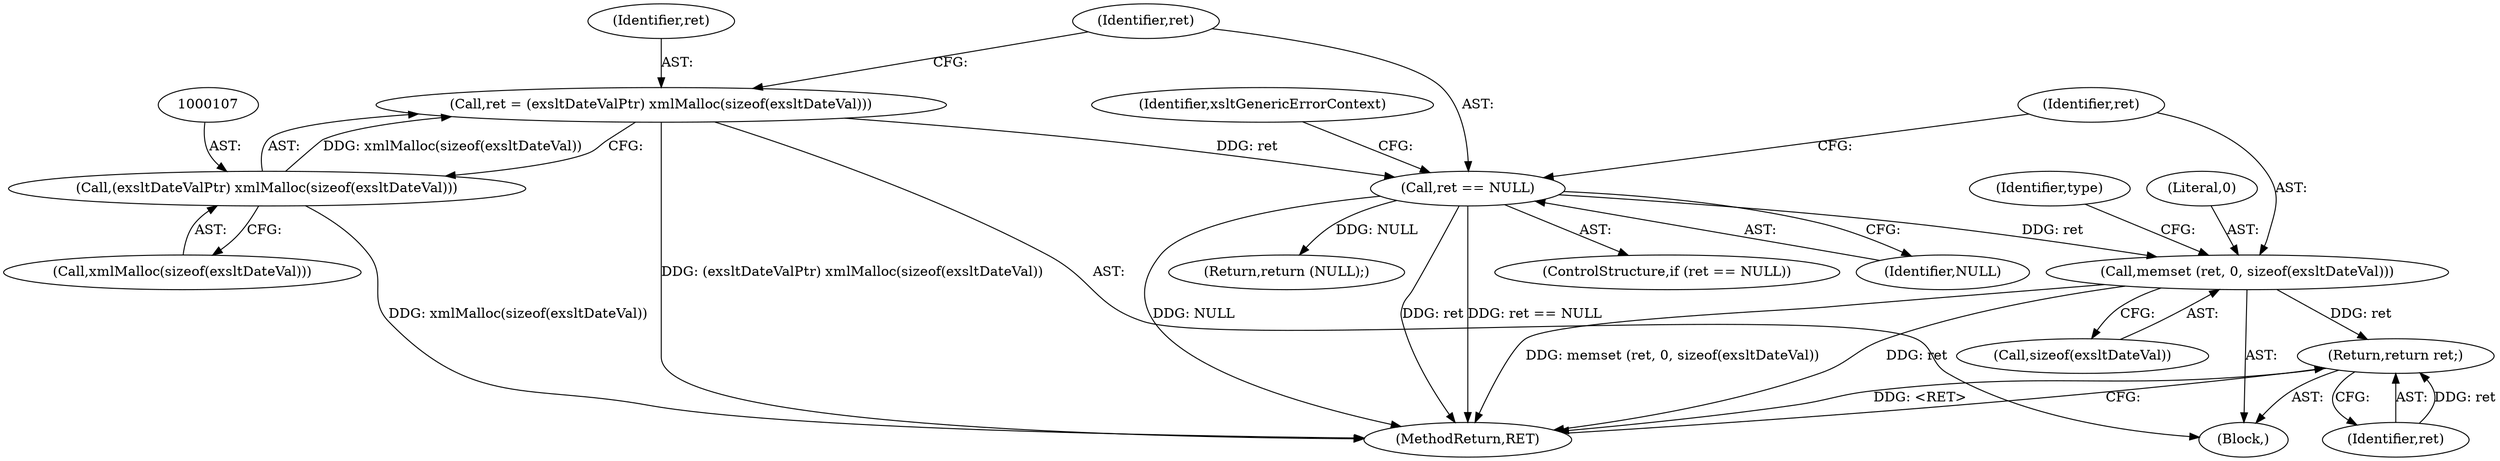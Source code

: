 digraph "0_Chrome_96dbafe288dbe2f0cc45fa3c39daf6d0c37acbab_4@API" {
"1000121" [label="(Call,memset (ret, 0, sizeof(exsltDateVal)))"];
"1000112" [label="(Call,ret == NULL)"];
"1000104" [label="(Call,ret = (exsltDateValPtr) xmlMalloc(sizeof(exsltDateVal)))"];
"1000106" [label="(Call,(exsltDateValPtr) xmlMalloc(sizeof(exsltDateVal)))"];
"1000158" [label="(Return,return ret;)"];
"1000102" [label="(Block,)"];
"1000113" [label="(Identifier,ret)"];
"1000124" [label="(Call,sizeof(exsltDateVal))"];
"1000117" [label="(Identifier,xsltGenericErrorContext)"];
"1000122" [label="(Identifier,ret)"];
"1000119" [label="(Return,return (NULL);)"];
"1000114" [label="(Identifier,NULL)"];
"1000128" [label="(Identifier,type)"];
"1000121" [label="(Call,memset (ret, 0, sizeof(exsltDateVal)))"];
"1000160" [label="(MethodReturn,RET)"];
"1000112" [label="(Call,ret == NULL)"];
"1000111" [label="(ControlStructure,if (ret == NULL))"];
"1000106" [label="(Call,(exsltDateValPtr) xmlMalloc(sizeof(exsltDateVal)))"];
"1000105" [label="(Identifier,ret)"];
"1000104" [label="(Call,ret = (exsltDateValPtr) xmlMalloc(sizeof(exsltDateVal)))"];
"1000159" [label="(Identifier,ret)"];
"1000158" [label="(Return,return ret;)"];
"1000108" [label="(Call,xmlMalloc(sizeof(exsltDateVal)))"];
"1000123" [label="(Literal,0)"];
"1000121" -> "1000102"  [label="AST: "];
"1000121" -> "1000124"  [label="CFG: "];
"1000122" -> "1000121"  [label="AST: "];
"1000123" -> "1000121"  [label="AST: "];
"1000124" -> "1000121"  [label="AST: "];
"1000128" -> "1000121"  [label="CFG: "];
"1000121" -> "1000160"  [label="DDG: memset (ret, 0, sizeof(exsltDateVal))"];
"1000121" -> "1000160"  [label="DDG: ret"];
"1000112" -> "1000121"  [label="DDG: ret"];
"1000121" -> "1000158"  [label="DDG: ret"];
"1000112" -> "1000111"  [label="AST: "];
"1000112" -> "1000114"  [label="CFG: "];
"1000113" -> "1000112"  [label="AST: "];
"1000114" -> "1000112"  [label="AST: "];
"1000117" -> "1000112"  [label="CFG: "];
"1000122" -> "1000112"  [label="CFG: "];
"1000112" -> "1000160"  [label="DDG: NULL"];
"1000112" -> "1000160"  [label="DDG: ret == NULL"];
"1000112" -> "1000160"  [label="DDG: ret"];
"1000104" -> "1000112"  [label="DDG: ret"];
"1000112" -> "1000119"  [label="DDG: NULL"];
"1000104" -> "1000102"  [label="AST: "];
"1000104" -> "1000106"  [label="CFG: "];
"1000105" -> "1000104"  [label="AST: "];
"1000106" -> "1000104"  [label="AST: "];
"1000113" -> "1000104"  [label="CFG: "];
"1000104" -> "1000160"  [label="DDG: (exsltDateValPtr) xmlMalloc(sizeof(exsltDateVal))"];
"1000106" -> "1000104"  [label="DDG: xmlMalloc(sizeof(exsltDateVal))"];
"1000106" -> "1000108"  [label="CFG: "];
"1000107" -> "1000106"  [label="AST: "];
"1000108" -> "1000106"  [label="AST: "];
"1000106" -> "1000160"  [label="DDG: xmlMalloc(sizeof(exsltDateVal))"];
"1000158" -> "1000102"  [label="AST: "];
"1000158" -> "1000159"  [label="CFG: "];
"1000159" -> "1000158"  [label="AST: "];
"1000160" -> "1000158"  [label="CFG: "];
"1000158" -> "1000160"  [label="DDG: <RET>"];
"1000159" -> "1000158"  [label="DDG: ret"];
}
